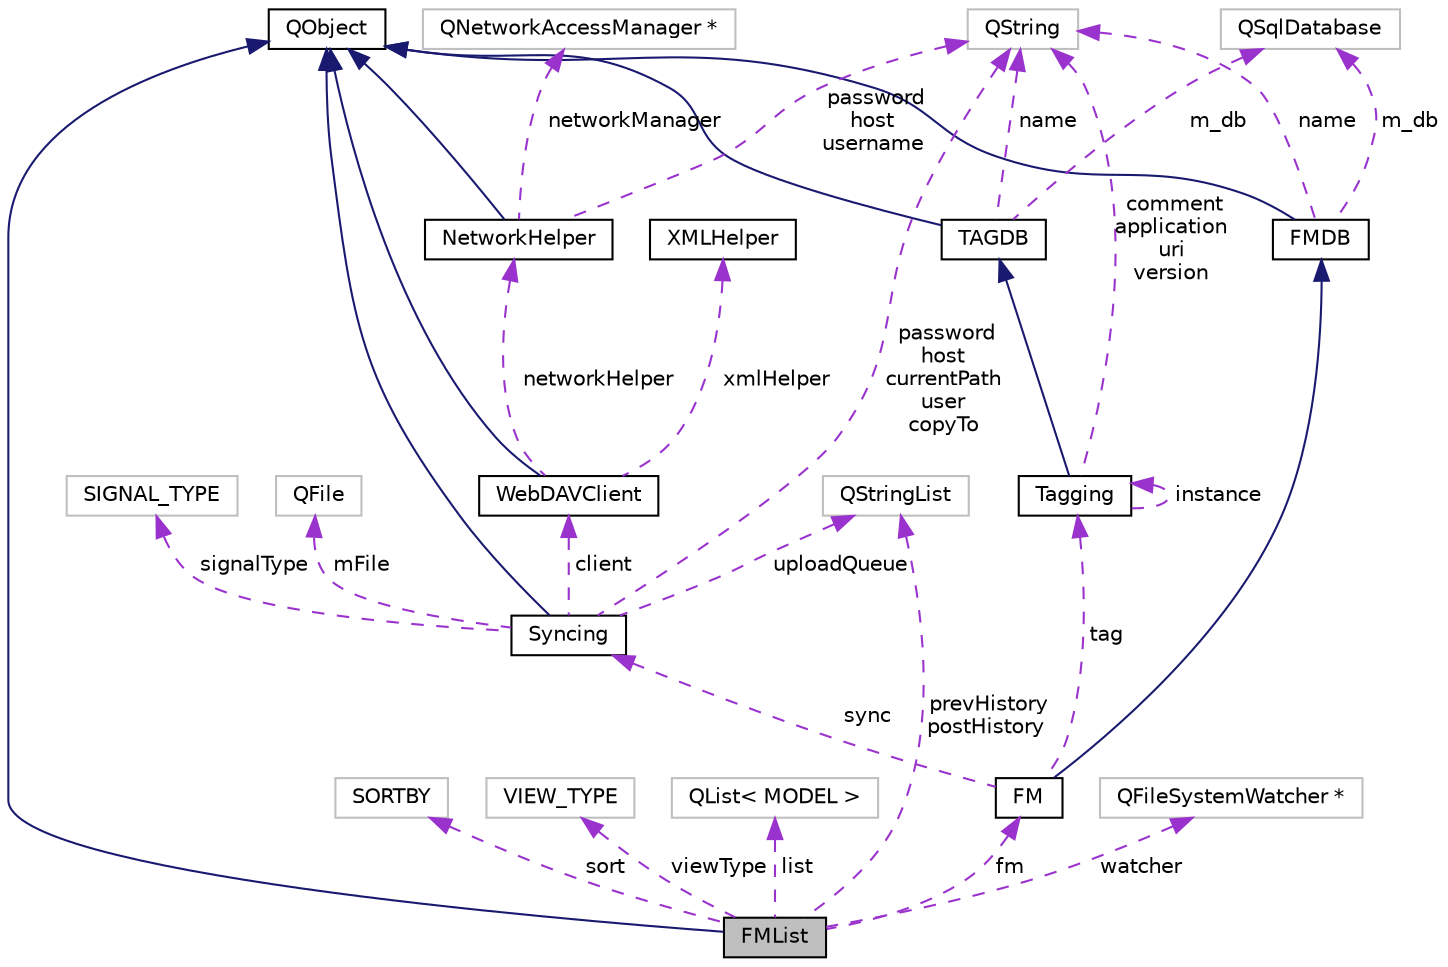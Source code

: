 digraph "FMList"
{
 // INTERACTIVE_SVG=YES
 // LATEX_PDF_SIZE
  edge [fontname="Helvetica",fontsize="10",labelfontname="Helvetica",labelfontsize="10"];
  node [fontname="Helvetica",fontsize="10",shape=record];
  Node2 [label="FMList",height=0.2,width=0.4,color="black", fillcolor="grey75", style="filled", fontcolor="black",tooltip=" "];
  Node3 -> Node2 [dir="back",color="midnightblue",fontsize="10",style="solid",fontname="Helvetica"];
  Node3 [label="QObject",height=0.2,width=0.4,color="black", fillcolor="white", style="filled",URL="$class_q_object.html",tooltip=" "];
  Node4 -> Node2 [dir="back",color="darkorchid3",fontsize="10",style="dashed",label=" sort" ,fontname="Helvetica"];
  Node4 [label="SORTBY",height=0.2,width=0.4,color="grey75", fillcolor="white", style="filled",tooltip=" "];
  Node5 -> Node2 [dir="back",color="darkorchid3",fontsize="10",style="dashed",label=" viewType" ,fontname="Helvetica"];
  Node5 [label="VIEW_TYPE",height=0.2,width=0.4,color="grey75", fillcolor="white", style="filled",tooltip=" "];
  Node6 -> Node2 [dir="back",color="darkorchid3",fontsize="10",style="dashed",label=" list" ,fontname="Helvetica"];
  Node6 [label="QList\< MODEL \>",height=0.2,width=0.4,color="grey75", fillcolor="white", style="filled",tooltip=" "];
  Node7 -> Node2 [dir="back",color="darkorchid3",fontsize="10",style="dashed",label=" fm" ,fontname="Helvetica"];
  Node7 [label="FM",height=0.2,width=0.4,color="black", fillcolor="white", style="filled",URL="$class_f_m.html",tooltip=" "];
  Node8 -> Node7 [dir="back",color="midnightblue",fontsize="10",style="solid",fontname="Helvetica"];
  Node8 [label="FMDB",height=0.2,width=0.4,color="black", fillcolor="white", style="filled",URL="$class_f_m_d_b.html",tooltip=" "];
  Node3 -> Node8 [dir="back",color="midnightblue",fontsize="10",style="solid",fontname="Helvetica"];
  Node9 -> Node8 [dir="back",color="darkorchid3",fontsize="10",style="dashed",label=" name" ,fontname="Helvetica"];
  Node9 [label="QString",height=0.2,width=0.4,color="grey75", fillcolor="white", style="filled",tooltip=" "];
  Node10 -> Node8 [dir="back",color="darkorchid3",fontsize="10",style="dashed",label=" m_db" ,fontname="Helvetica"];
  Node10 [label="QSqlDatabase",height=0.2,width=0.4,color="grey75", fillcolor="white", style="filled",tooltip=" "];
  Node11 -> Node7 [dir="back",color="darkorchid3",fontsize="10",style="dashed",label=" tag" ,fontname="Helvetica"];
  Node11 [label="Tagging",height=0.2,width=0.4,color="black", fillcolor="white", style="filled",URL="$class_tagging.html",tooltip=" "];
  Node12 -> Node11 [dir="back",color="midnightblue",fontsize="10",style="solid",fontname="Helvetica"];
  Node12 [label="TAGDB",height=0.2,width=0.4,color="black", fillcolor="white", style="filled",URL="$class_t_a_g_d_b.html",tooltip=" "];
  Node3 -> Node12 [dir="back",color="midnightblue",fontsize="10",style="solid",fontname="Helvetica"];
  Node9 -> Node12 [dir="back",color="darkorchid3",fontsize="10",style="dashed",label=" name" ,fontname="Helvetica"];
  Node10 -> Node12 [dir="back",color="darkorchid3",fontsize="10",style="dashed",label=" m_db" ,fontname="Helvetica"];
  Node9 -> Node11 [dir="back",color="darkorchid3",fontsize="10",style="dashed",label=" comment\napplication\nuri\nversion" ,fontname="Helvetica"];
  Node11 -> Node11 [dir="back",color="darkorchid3",fontsize="10",style="dashed",label=" instance" ,fontname="Helvetica"];
  Node13 -> Node7 [dir="back",color="darkorchid3",fontsize="10",style="dashed",label=" sync" ,fontname="Helvetica"];
  Node13 [label="Syncing",height=0.2,width=0.4,color="black", fillcolor="white", style="filled",URL="$class_syncing.html",tooltip=" "];
  Node3 -> Node13 [dir="back",color="midnightblue",fontsize="10",style="solid",fontname="Helvetica"];
  Node14 -> Node13 [dir="back",color="darkorchid3",fontsize="10",style="dashed",label=" signalType" ,fontname="Helvetica"];
  Node14 [label="SIGNAL_TYPE",height=0.2,width=0.4,color="grey75", fillcolor="white", style="filled",tooltip=" "];
  Node9 -> Node13 [dir="back",color="darkorchid3",fontsize="10",style="dashed",label=" password\nhost\ncurrentPath\nuser\ncopyTo" ,fontname="Helvetica"];
  Node15 -> Node13 [dir="back",color="darkorchid3",fontsize="10",style="dashed",label=" mFile" ,fontname="Helvetica"];
  Node15 [label="QFile",height=0.2,width=0.4,color="grey75", fillcolor="white", style="filled",tooltip=" "];
  Node16 -> Node13 [dir="back",color="darkorchid3",fontsize="10",style="dashed",label=" client" ,fontname="Helvetica"];
  Node16 [label="WebDAVClient",height=0.2,width=0.4,color="black", fillcolor="white", style="filled",URL="$class_web_d_a_v_client.html",tooltip=" "];
  Node3 -> Node16 [dir="back",color="midnightblue",fontsize="10",style="solid",fontname="Helvetica"];
  Node17 -> Node16 [dir="back",color="darkorchid3",fontsize="10",style="dashed",label=" xmlHelper" ,fontname="Helvetica"];
  Node17 [label="XMLHelper",height=0.2,width=0.4,color="black", fillcolor="white", style="filled",URL="$class_x_m_l_helper.html",tooltip=" "];
  Node18 -> Node16 [dir="back",color="darkorchid3",fontsize="10",style="dashed",label=" networkHelper" ,fontname="Helvetica"];
  Node18 [label="NetworkHelper",height=0.2,width=0.4,color="black", fillcolor="white", style="filled",URL="$class_network_helper.html",tooltip=" "];
  Node3 -> Node18 [dir="back",color="midnightblue",fontsize="10",style="solid",fontname="Helvetica"];
  Node19 -> Node18 [dir="back",color="darkorchid3",fontsize="10",style="dashed",label=" networkManager" ,fontname="Helvetica"];
  Node19 [label="QNetworkAccessManager *",height=0.2,width=0.4,color="grey75", fillcolor="white", style="filled",tooltip=" "];
  Node9 -> Node18 [dir="back",color="darkorchid3",fontsize="10",style="dashed",label=" password\nhost\nusername" ,fontname="Helvetica"];
  Node20 -> Node13 [dir="back",color="darkorchid3",fontsize="10",style="dashed",label=" uploadQueue" ,fontname="Helvetica"];
  Node20 [label="QStringList",height=0.2,width=0.4,color="grey75", fillcolor="white", style="filled",tooltip=" "];
  Node21 -> Node2 [dir="back",color="darkorchid3",fontsize="10",style="dashed",label=" watcher" ,fontname="Helvetica"];
  Node21 [label="QFileSystemWatcher *",height=0.2,width=0.4,color="grey75", fillcolor="white", style="filled",tooltip=" "];
  Node20 -> Node2 [dir="back",color="darkorchid3",fontsize="10",style="dashed",label=" prevHistory\npostHistory" ,fontname="Helvetica"];
}
